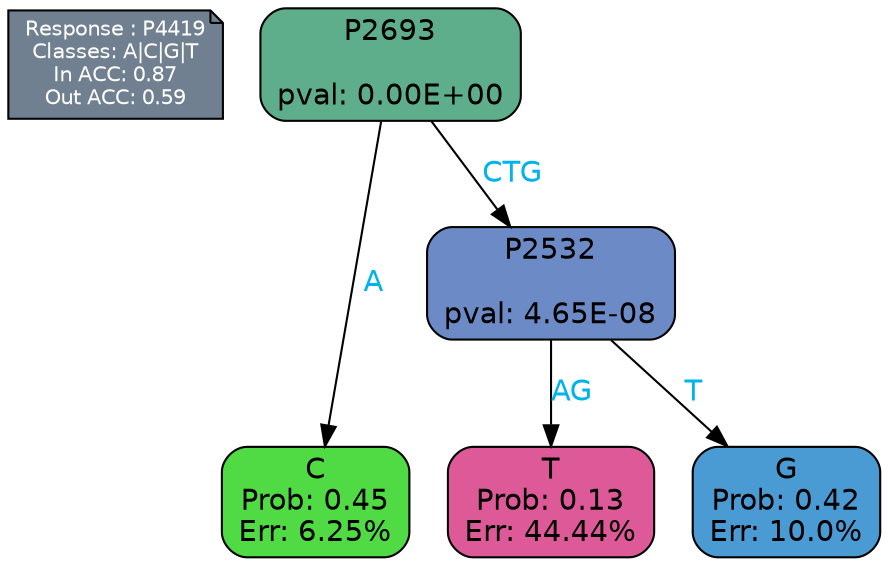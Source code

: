 digraph Tree {
node [shape=box, style="filled, rounded", color="black", fontname=helvetica] ;
graph [ranksep=equally, splines=polylines, bgcolor=transparent, dpi=600] ;
edge [fontname=helvetica] ;
LEGEND [label="Response : P4419
Classes: A|C|G|T
In ACC: 0.87
Out ACC: 0.59
",shape=note,align=left,style=filled,fillcolor="slategray",fontcolor="white",fontsize=10];1 [label="P2693

pval: 0.00E+00", fillcolor="#5fae8b"] ;
2 [label="C
Prob: 0.45
Err: 6.25%", fillcolor="#50da43"] ;
3 [label="P2532

pval: 4.65E-08", fillcolor="#6c8bc6"] ;
4 [label="T
Prob: 0.13
Err: 44.44%", fillcolor="#dd5998"] ;
5 [label="G
Prob: 0.42
Err: 10.0%", fillcolor="#4a9ad3"] ;
1 -> 2 [label="A",fontcolor=deepskyblue2] ;
1 -> 3 [label="CTG",fontcolor=deepskyblue2] ;
3 -> 4 [label="AG",fontcolor=deepskyblue2] ;
3 -> 5 [label="T",fontcolor=deepskyblue2] ;
{rank = same; 2;4;5;}{rank = same; LEGEND;1;}}